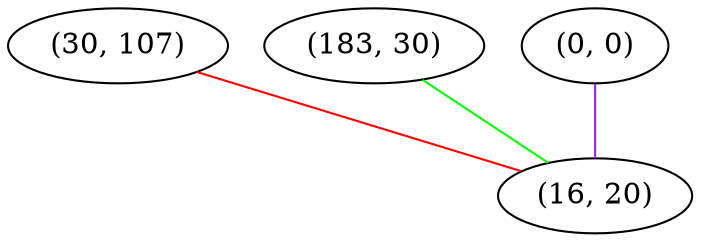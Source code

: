 graph "" {
"(30, 107)";
"(183, 30)";
"(0, 0)";
"(16, 20)";
"(30, 107)" -- "(16, 20)"  [color=red, key=0, weight=1];
"(183, 30)" -- "(16, 20)"  [color=green, key=0, weight=2];
"(0, 0)" -- "(16, 20)"  [color=purple, key=0, weight=4];
}
